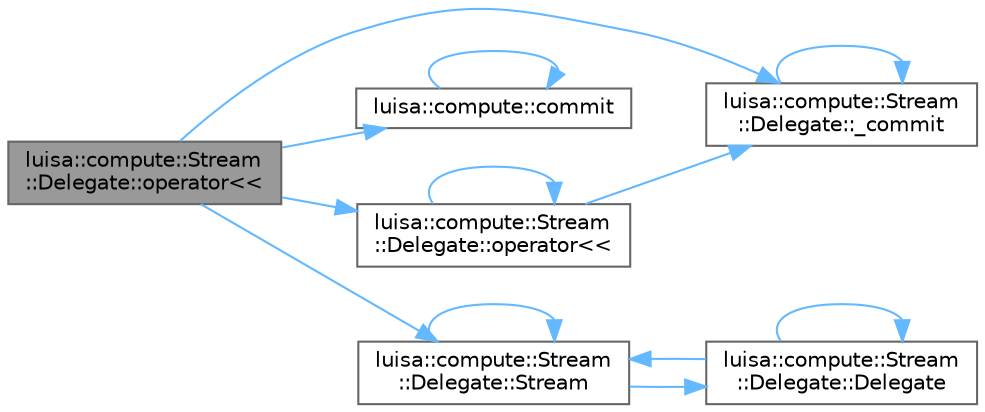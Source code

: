 digraph "luisa::compute::Stream::Delegate::operator&lt;&lt;"
{
 // LATEX_PDF_SIZE
  bgcolor="transparent";
  edge [fontname=Helvetica,fontsize=10,labelfontname=Helvetica,labelfontsize=10];
  node [fontname=Helvetica,fontsize=10,shape=box,height=0.2,width=0.4];
  rankdir="LR";
  Node1 [id="Node000001",label="luisa::compute::Stream\l::Delegate::operator\<\<",height=0.2,width=0.4,color="gray40", fillcolor="grey60", style="filled", fontcolor="black",tooltip=" "];
  Node1 -> Node2 [id="edge1_Node000001_Node000002",color="steelblue1",style="solid",tooltip=" "];
  Node2 [id="Node000002",label="luisa::compute::Stream\l::Delegate::_commit",height=0.2,width=0.4,color="grey40", fillcolor="white", style="filled",URL="$classluisa_1_1compute_1_1_stream_1_1_delegate.html#a448f5fe82bea60adfb54c5826eae4be4",tooltip=" "];
  Node2 -> Node2 [id="edge2_Node000002_Node000002",color="steelblue1",style="solid",tooltip=" "];
  Node1 -> Node3 [id="edge3_Node000001_Node000003",color="steelblue1",style="solid",tooltip=" "];
  Node3 [id="Node000003",label="luisa::compute::commit",height=0.2,width=0.4,color="grey40", fillcolor="white", style="filled",URL="$namespaceluisa_1_1compute.html#acc76090eea346a8113c9db08f08880c7",tooltip=" "];
  Node3 -> Node3 [id="edge4_Node000003_Node000003",color="steelblue1",style="solid",tooltip=" "];
  Node1 -> Node4 [id="edge5_Node000001_Node000004",color="steelblue1",style="solid",tooltip=" "];
  Node4 [id="Node000004",label="luisa::compute::Stream\l::Delegate::operator\<\<",height=0.2,width=0.4,color="grey40", fillcolor="white", style="filled",URL="$classluisa_1_1compute_1_1_stream_1_1_delegate.html#a7107d17c3897d33f065bf239cbc66b24",tooltip=" "];
  Node4 -> Node2 [id="edge6_Node000004_Node000002",color="steelblue1",style="solid",tooltip=" "];
  Node4 -> Node4 [id="edge7_Node000004_Node000004",color="steelblue1",style="solid",tooltip=" "];
  Node1 -> Node5 [id="edge8_Node000001_Node000005",color="steelblue1",style="solid",tooltip=" "];
  Node5 [id="Node000005",label="luisa::compute::Stream\l::Delegate::Stream",height=0.2,width=0.4,color="grey40", fillcolor="white", style="filled",URL="$classluisa_1_1compute_1_1_stream_1_1_delegate.html#ad8c01c67eaeefab6268f2f0872b47035",tooltip=" "];
  Node5 -> Node6 [id="edge9_Node000005_Node000006",color="steelblue1",style="solid",tooltip=" "];
  Node6 [id="Node000006",label="luisa::compute::Stream\l::Delegate::Delegate",height=0.2,width=0.4,color="grey40", fillcolor="white", style="filled",URL="$classluisa_1_1compute_1_1_stream_1_1_delegate.html#ad6a5664ef445f7c72870ad674246a6a8",tooltip=" "];
  Node6 -> Node6 [id="edge10_Node000006_Node000006",color="steelblue1",style="solid",tooltip=" "];
  Node6 -> Node5 [id="edge11_Node000006_Node000005",color="steelblue1",style="solid",tooltip=" "];
  Node5 -> Node5 [id="edge12_Node000005_Node000005",color="steelblue1",style="solid",tooltip=" "];
}

